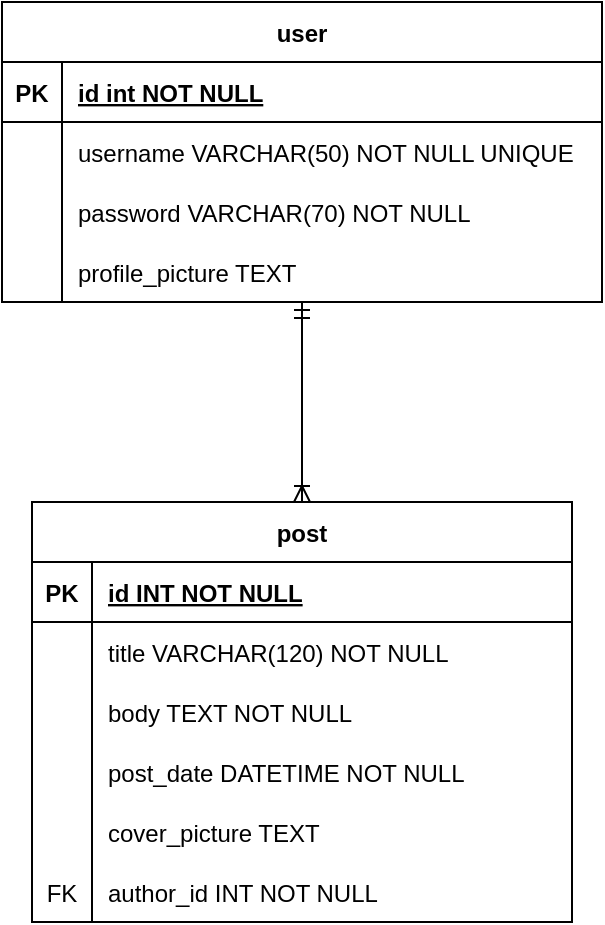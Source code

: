 <mxfile version="16.1.0" type="device"><diagram id="sxiWiULaTAbWFfT6W3cR" name="Page-1"><mxGraphModel dx="432" dy="375" grid="1" gridSize="10" guides="1" tooltips="1" connect="1" arrows="1" fold="1" page="1" pageScale="1" pageWidth="827" pageHeight="1169" math="0" shadow="0"><root><object label="" id="0"><mxCell/></object><mxCell id="1" parent="0"/><mxCell id="HnxUdiVFGma2lVMd3CKW-1" value="user" style="shape=table;startSize=30;container=1;collapsible=1;childLayout=tableLayout;fixedRows=1;rowLines=0;fontStyle=1;align=center;resizeLast=1;" parent="1" vertex="1"><mxGeometry x="264" y="40" width="300" height="150" as="geometry"/></mxCell><mxCell id="HnxUdiVFGma2lVMd3CKW-2" value="" style="shape=partialRectangle;collapsible=0;dropTarget=0;pointerEvents=0;fillColor=none;top=0;left=0;bottom=1;right=0;points=[[0,0.5],[1,0.5]];portConstraint=eastwest;" parent="HnxUdiVFGma2lVMd3CKW-1" vertex="1"><mxGeometry y="30" width="300" height="30" as="geometry"/></mxCell><mxCell id="HnxUdiVFGma2lVMd3CKW-3" value="PK" style="shape=partialRectangle;connectable=0;fillColor=none;top=0;left=0;bottom=0;right=0;fontStyle=1;overflow=hidden;" parent="HnxUdiVFGma2lVMd3CKW-2" vertex="1"><mxGeometry width="30" height="30" as="geometry"><mxRectangle width="30" height="30" as="alternateBounds"/></mxGeometry></mxCell><mxCell id="HnxUdiVFGma2lVMd3CKW-4" value="id int NOT NULL" style="shape=partialRectangle;connectable=0;fillColor=none;top=0;left=0;bottom=0;right=0;align=left;spacingLeft=6;fontStyle=5;overflow=hidden;" parent="HnxUdiVFGma2lVMd3CKW-2" vertex="1"><mxGeometry x="30" width="270" height="30" as="geometry"><mxRectangle width="270" height="30" as="alternateBounds"/></mxGeometry></mxCell><mxCell id="HnxUdiVFGma2lVMd3CKW-5" value="" style="shape=partialRectangle;collapsible=0;dropTarget=0;pointerEvents=0;fillColor=none;top=0;left=0;bottom=0;right=0;points=[[0,0.5],[1,0.5]];portConstraint=eastwest;" parent="HnxUdiVFGma2lVMd3CKW-1" vertex="1"><mxGeometry y="60" width="300" height="30" as="geometry"/></mxCell><mxCell id="HnxUdiVFGma2lVMd3CKW-6" value="&#xA;" style="shape=partialRectangle;connectable=0;fillColor=none;top=0;left=0;bottom=0;right=0;editable=1;overflow=hidden;" parent="HnxUdiVFGma2lVMd3CKW-5" vertex="1"><mxGeometry width="30" height="30" as="geometry"><mxRectangle width="30" height="30" as="alternateBounds"/></mxGeometry></mxCell><mxCell id="HnxUdiVFGma2lVMd3CKW-7" value="username VARCHAR(50) NOT NULL UNIQUE" style="shape=partialRectangle;connectable=0;fillColor=none;top=0;left=0;bottom=0;right=0;align=left;spacingLeft=6;overflow=hidden;" parent="HnxUdiVFGma2lVMd3CKW-5" vertex="1"><mxGeometry x="30" width="270" height="30" as="geometry"><mxRectangle width="270" height="30" as="alternateBounds"/></mxGeometry></mxCell><mxCell id="HnxUdiVFGma2lVMd3CKW-11" value="" style="shape=partialRectangle;collapsible=0;dropTarget=0;pointerEvents=0;fillColor=none;top=0;left=0;bottom=0;right=0;points=[[0,0.5],[1,0.5]];portConstraint=eastwest;" parent="HnxUdiVFGma2lVMd3CKW-1" vertex="1"><mxGeometry y="90" width="300" height="30" as="geometry"/></mxCell><mxCell id="HnxUdiVFGma2lVMd3CKW-12" value="" style="shape=partialRectangle;connectable=0;fillColor=none;top=0;left=0;bottom=0;right=0;editable=1;overflow=hidden;" parent="HnxUdiVFGma2lVMd3CKW-11" vertex="1"><mxGeometry width="30" height="30" as="geometry"><mxRectangle width="30" height="30" as="alternateBounds"/></mxGeometry></mxCell><mxCell id="HnxUdiVFGma2lVMd3CKW-13" value="password VARCHAR(70) NOT NULL" style="shape=partialRectangle;connectable=0;fillColor=none;top=0;left=0;bottom=0;right=0;align=left;spacingLeft=6;overflow=hidden;" parent="HnxUdiVFGma2lVMd3CKW-11" vertex="1"><mxGeometry x="30" width="270" height="30" as="geometry"><mxRectangle width="270" height="30" as="alternateBounds"/></mxGeometry></mxCell><mxCell id="26uz1PwY4LuCPN1F-8qy-4" value="" style="shape=partialRectangle;collapsible=0;dropTarget=0;pointerEvents=0;fillColor=none;top=0;left=0;bottom=0;right=0;points=[[0,0.5],[1,0.5]];portConstraint=eastwest;" parent="HnxUdiVFGma2lVMd3CKW-1" vertex="1"><mxGeometry y="120" width="300" height="30" as="geometry"/></mxCell><mxCell id="26uz1PwY4LuCPN1F-8qy-5" value="" style="shape=partialRectangle;connectable=0;fillColor=none;top=0;left=0;bottom=0;right=0;editable=1;overflow=hidden;" parent="26uz1PwY4LuCPN1F-8qy-4" vertex="1"><mxGeometry width="30" height="30" as="geometry"><mxRectangle width="30" height="30" as="alternateBounds"/></mxGeometry></mxCell><mxCell id="26uz1PwY4LuCPN1F-8qy-6" value="profile_picture TEXT" style="shape=partialRectangle;connectable=0;fillColor=none;top=0;left=0;bottom=0;right=0;align=left;spacingLeft=6;overflow=hidden;" parent="26uz1PwY4LuCPN1F-8qy-4" vertex="1"><mxGeometry x="30" width="270" height="30" as="geometry"><mxRectangle width="270" height="30" as="alternateBounds"/></mxGeometry></mxCell><mxCell id="3T1rxRXHYbYZReLsvK2q-2" style="edgeStyle=orthogonalEdgeStyle;rounded=0;orthogonalLoop=1;jettySize=auto;html=1;startArrow=ERoneToMany;startFill=0;endArrow=ERmandOne;endFill=0;" parent="1" source="jYMnOCs6FWZu92GRu7Xh-1" target="HnxUdiVFGma2lVMd3CKW-1" edge="1"><mxGeometry relative="1" as="geometry"/></mxCell><mxCell id="jYMnOCs6FWZu92GRu7Xh-1" value="post" style="shape=table;startSize=30;container=1;collapsible=1;childLayout=tableLayout;fixedRows=1;rowLines=0;fontStyle=1;align=center;resizeLast=1;" parent="1" vertex="1"><mxGeometry x="279" y="290" width="270" height="210" as="geometry"/></mxCell><mxCell id="jYMnOCs6FWZu92GRu7Xh-2" value="" style="shape=partialRectangle;collapsible=0;dropTarget=0;pointerEvents=0;fillColor=none;top=0;left=0;bottom=1;right=0;points=[[0,0.5],[1,0.5]];portConstraint=eastwest;" parent="jYMnOCs6FWZu92GRu7Xh-1" vertex="1"><mxGeometry y="30" width="270" height="30" as="geometry"/></mxCell><mxCell id="jYMnOCs6FWZu92GRu7Xh-3" value="PK" style="shape=partialRectangle;connectable=0;fillColor=none;top=0;left=0;bottom=0;right=0;fontStyle=1;overflow=hidden;" parent="jYMnOCs6FWZu92GRu7Xh-2" vertex="1"><mxGeometry width="30" height="30" as="geometry"><mxRectangle width="30" height="30" as="alternateBounds"/></mxGeometry></mxCell><mxCell id="jYMnOCs6FWZu92GRu7Xh-4" value="id INT NOT NULL" style="shape=partialRectangle;connectable=0;fillColor=none;top=0;left=0;bottom=0;right=0;align=left;spacingLeft=6;fontStyle=5;overflow=hidden;" parent="jYMnOCs6FWZu92GRu7Xh-2" vertex="1"><mxGeometry x="30" width="240" height="30" as="geometry"><mxRectangle width="240" height="30" as="alternateBounds"/></mxGeometry></mxCell><mxCell id="jYMnOCs6FWZu92GRu7Xh-5" value="" style="shape=partialRectangle;collapsible=0;dropTarget=0;pointerEvents=0;fillColor=none;top=0;left=0;bottom=0;right=0;points=[[0,0.5],[1,0.5]];portConstraint=eastwest;" parent="jYMnOCs6FWZu92GRu7Xh-1" vertex="1"><mxGeometry y="60" width="270" height="30" as="geometry"/></mxCell><mxCell id="jYMnOCs6FWZu92GRu7Xh-6" value="" style="shape=partialRectangle;connectable=0;fillColor=none;top=0;left=0;bottom=0;right=0;editable=1;overflow=hidden;" parent="jYMnOCs6FWZu92GRu7Xh-5" vertex="1"><mxGeometry width="30" height="30" as="geometry"><mxRectangle width="30" height="30" as="alternateBounds"/></mxGeometry></mxCell><mxCell id="jYMnOCs6FWZu92GRu7Xh-7" value="title VARCHAR(120) NOT NULL" style="shape=partialRectangle;connectable=0;fillColor=none;top=0;left=0;bottom=0;right=0;align=left;spacingLeft=6;overflow=hidden;" parent="jYMnOCs6FWZu92GRu7Xh-5" vertex="1"><mxGeometry x="30" width="240" height="30" as="geometry"><mxRectangle width="240" height="30" as="alternateBounds"/></mxGeometry></mxCell><mxCell id="jYMnOCs6FWZu92GRu7Xh-8" value="" style="shape=partialRectangle;collapsible=0;dropTarget=0;pointerEvents=0;fillColor=none;top=0;left=0;bottom=0;right=0;points=[[0,0.5],[1,0.5]];portConstraint=eastwest;" parent="jYMnOCs6FWZu92GRu7Xh-1" vertex="1"><mxGeometry y="90" width="270" height="30" as="geometry"/></mxCell><mxCell id="jYMnOCs6FWZu92GRu7Xh-9" value="" style="shape=partialRectangle;connectable=0;fillColor=none;top=0;left=0;bottom=0;right=0;editable=1;overflow=hidden;" parent="jYMnOCs6FWZu92GRu7Xh-8" vertex="1"><mxGeometry width="30" height="30" as="geometry"><mxRectangle width="30" height="30" as="alternateBounds"/></mxGeometry></mxCell><mxCell id="jYMnOCs6FWZu92GRu7Xh-10" value="body TEXT NOT NULL" style="shape=partialRectangle;connectable=0;fillColor=none;top=0;left=0;bottom=0;right=0;align=left;spacingLeft=6;overflow=hidden;" parent="jYMnOCs6FWZu92GRu7Xh-8" vertex="1"><mxGeometry x="30" width="240" height="30" as="geometry"><mxRectangle width="240" height="30" as="alternateBounds"/></mxGeometry></mxCell><mxCell id="jYMnOCs6FWZu92GRu7Xh-11" value="" style="shape=partialRectangle;collapsible=0;dropTarget=0;pointerEvents=0;fillColor=none;top=0;left=0;bottom=0;right=0;points=[[0,0.5],[1,0.5]];portConstraint=eastwest;" parent="jYMnOCs6FWZu92GRu7Xh-1" vertex="1"><mxGeometry y="120" width="270" height="30" as="geometry"/></mxCell><mxCell id="jYMnOCs6FWZu92GRu7Xh-12" value="" style="shape=partialRectangle;connectable=0;fillColor=none;top=0;left=0;bottom=0;right=0;editable=1;overflow=hidden;" parent="jYMnOCs6FWZu92GRu7Xh-11" vertex="1"><mxGeometry width="30" height="30" as="geometry"><mxRectangle width="30" height="30" as="alternateBounds"/></mxGeometry></mxCell><mxCell id="jYMnOCs6FWZu92GRu7Xh-13" value="post_date DATETIME NOT NULL" style="shape=partialRectangle;connectable=0;fillColor=none;top=0;left=0;bottom=0;right=0;align=left;spacingLeft=6;overflow=hidden;" parent="jYMnOCs6FWZu92GRu7Xh-11" vertex="1"><mxGeometry x="30" width="240" height="30" as="geometry"><mxRectangle width="240" height="30" as="alternateBounds"/></mxGeometry></mxCell><mxCell id="Xx37aJwETvkNSkavx9I_-1" value="" style="shape=partialRectangle;collapsible=0;dropTarget=0;pointerEvents=0;fillColor=none;top=0;left=0;bottom=0;right=0;points=[[0,0.5],[1,0.5]];portConstraint=eastwest;" parent="jYMnOCs6FWZu92GRu7Xh-1" vertex="1"><mxGeometry y="150" width="270" height="30" as="geometry"/></mxCell><mxCell id="Xx37aJwETvkNSkavx9I_-2" value="" style="shape=partialRectangle;connectable=0;fillColor=none;top=0;left=0;bottom=0;right=0;editable=1;overflow=hidden;" parent="Xx37aJwETvkNSkavx9I_-1" vertex="1"><mxGeometry width="30" height="30" as="geometry"><mxRectangle width="30" height="30" as="alternateBounds"/></mxGeometry></mxCell><mxCell id="Xx37aJwETvkNSkavx9I_-3" value="cover_picture TEXT" style="shape=partialRectangle;connectable=0;fillColor=none;top=0;left=0;bottom=0;right=0;align=left;spacingLeft=6;overflow=hidden;" parent="Xx37aJwETvkNSkavx9I_-1" vertex="1"><mxGeometry x="30" width="240" height="30" as="geometry"><mxRectangle width="240" height="30" as="alternateBounds"/></mxGeometry></mxCell><mxCell id="jYMnOCs6FWZu92GRu7Xh-20" value="" style="shape=partialRectangle;collapsible=0;dropTarget=0;pointerEvents=0;fillColor=none;top=0;left=0;bottom=0;right=0;points=[[0,0.5],[1,0.5]];portConstraint=eastwest;" parent="jYMnOCs6FWZu92GRu7Xh-1" vertex="1"><mxGeometry y="180" width="270" height="30" as="geometry"/></mxCell><mxCell id="jYMnOCs6FWZu92GRu7Xh-21" value="FK" style="shape=partialRectangle;connectable=0;fillColor=none;top=0;left=0;bottom=0;right=0;fontStyle=0;overflow=hidden;" parent="jYMnOCs6FWZu92GRu7Xh-20" vertex="1"><mxGeometry width="30" height="30" as="geometry"><mxRectangle width="30" height="30" as="alternateBounds"/></mxGeometry></mxCell><mxCell id="jYMnOCs6FWZu92GRu7Xh-22" value="author_id INT NOT NULL" style="shape=partialRectangle;connectable=0;fillColor=none;top=0;left=0;bottom=0;right=0;align=left;spacingLeft=6;fontStyle=0;overflow=hidden;" parent="jYMnOCs6FWZu92GRu7Xh-20" vertex="1"><mxGeometry x="30" width="240" height="30" as="geometry"><mxRectangle width="240" height="30" as="alternateBounds"/></mxGeometry></mxCell></root></mxGraphModel></diagram></mxfile>